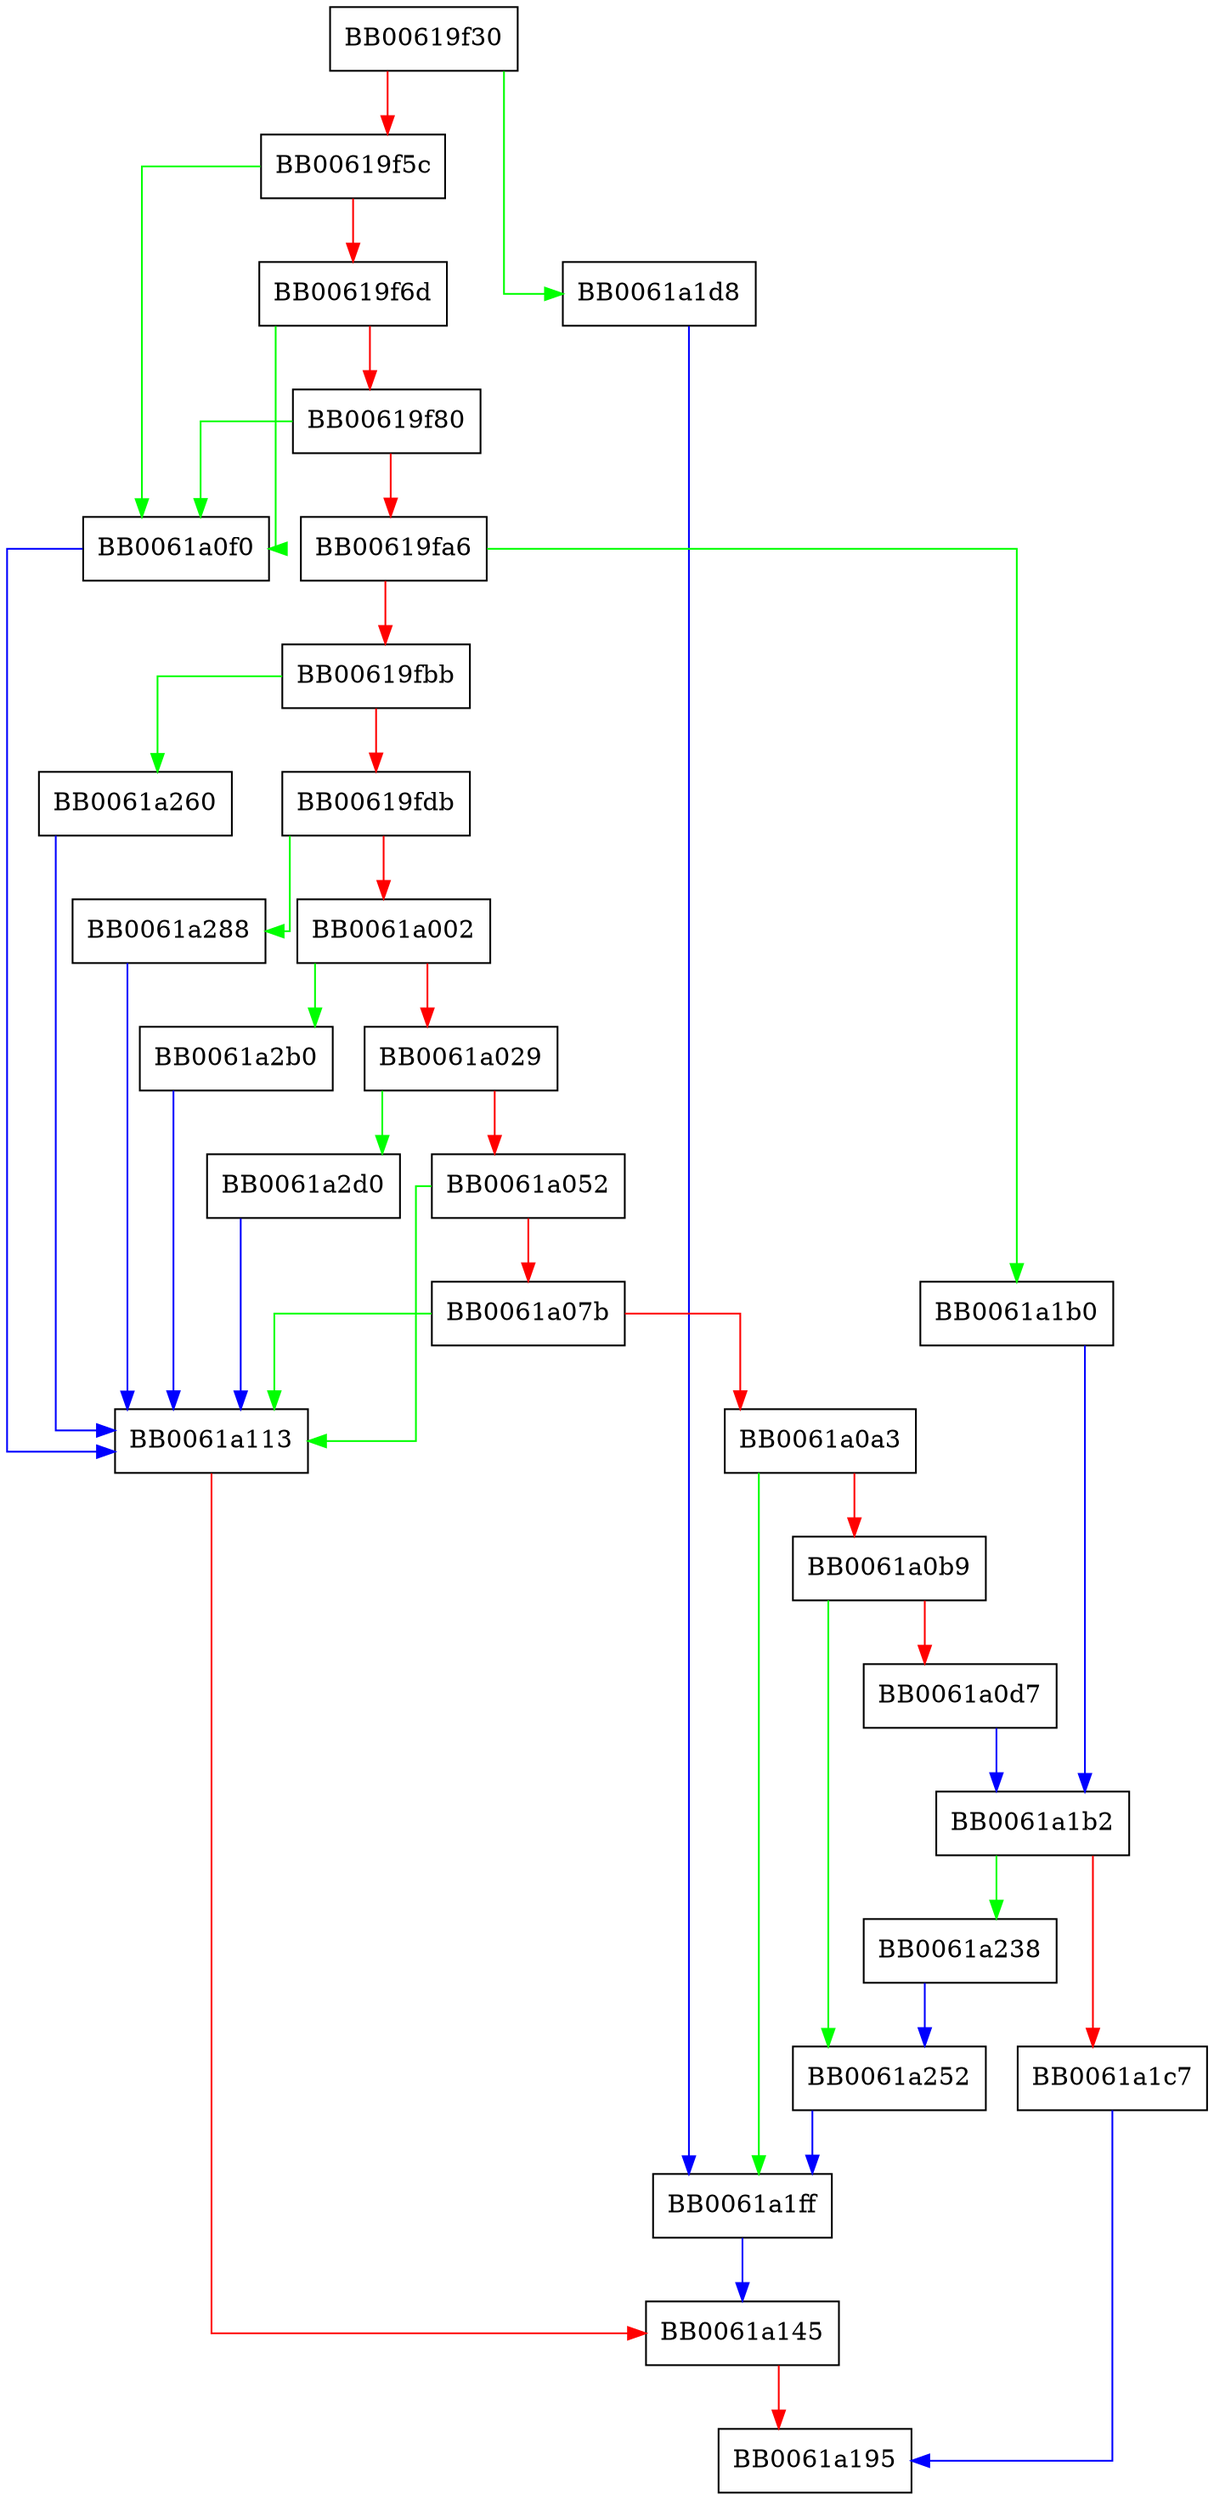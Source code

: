 digraph ossl_b2i_RSA_after_header {
  node [shape="box"];
  graph [splines=ortho];
  BB00619f30 -> BB0061a1d8 [color="green"];
  BB00619f30 -> BB00619f5c [color="red"];
  BB00619f5c -> BB0061a0f0 [color="green"];
  BB00619f5c -> BB00619f6d [color="red"];
  BB00619f6d -> BB0061a0f0 [color="green"];
  BB00619f6d -> BB00619f80 [color="red"];
  BB00619f80 -> BB0061a0f0 [color="green"];
  BB00619f80 -> BB00619fa6 [color="red"];
  BB00619fa6 -> BB0061a1b0 [color="green"];
  BB00619fa6 -> BB00619fbb [color="red"];
  BB00619fbb -> BB0061a260 [color="green"];
  BB00619fbb -> BB00619fdb [color="red"];
  BB00619fdb -> BB0061a288 [color="green"];
  BB00619fdb -> BB0061a002 [color="red"];
  BB0061a002 -> BB0061a2b0 [color="green"];
  BB0061a002 -> BB0061a029 [color="red"];
  BB0061a029 -> BB0061a2d0 [color="green"];
  BB0061a029 -> BB0061a052 [color="red"];
  BB0061a052 -> BB0061a113 [color="green"];
  BB0061a052 -> BB0061a07b [color="red"];
  BB0061a07b -> BB0061a113 [color="green"];
  BB0061a07b -> BB0061a0a3 [color="red"];
  BB0061a0a3 -> BB0061a1ff [color="green"];
  BB0061a0a3 -> BB0061a0b9 [color="red"];
  BB0061a0b9 -> BB0061a252 [color="green"];
  BB0061a0b9 -> BB0061a0d7 [color="red"];
  BB0061a0d7 -> BB0061a1b2 [color="blue"];
  BB0061a0f0 -> BB0061a113 [color="blue"];
  BB0061a113 -> BB0061a145 [color="red"];
  BB0061a145 -> BB0061a195 [color="red"];
  BB0061a1b0 -> BB0061a1b2 [color="blue"];
  BB0061a1b2 -> BB0061a238 [color="green"];
  BB0061a1b2 -> BB0061a1c7 [color="red"];
  BB0061a1c7 -> BB0061a195 [color="blue"];
  BB0061a1d8 -> BB0061a1ff [color="blue"];
  BB0061a1ff -> BB0061a145 [color="blue"];
  BB0061a238 -> BB0061a252 [color="blue"];
  BB0061a252 -> BB0061a1ff [color="blue"];
  BB0061a260 -> BB0061a113 [color="blue"];
  BB0061a288 -> BB0061a113 [color="blue"];
  BB0061a2b0 -> BB0061a113 [color="blue"];
  BB0061a2d0 -> BB0061a113 [color="blue"];
}
